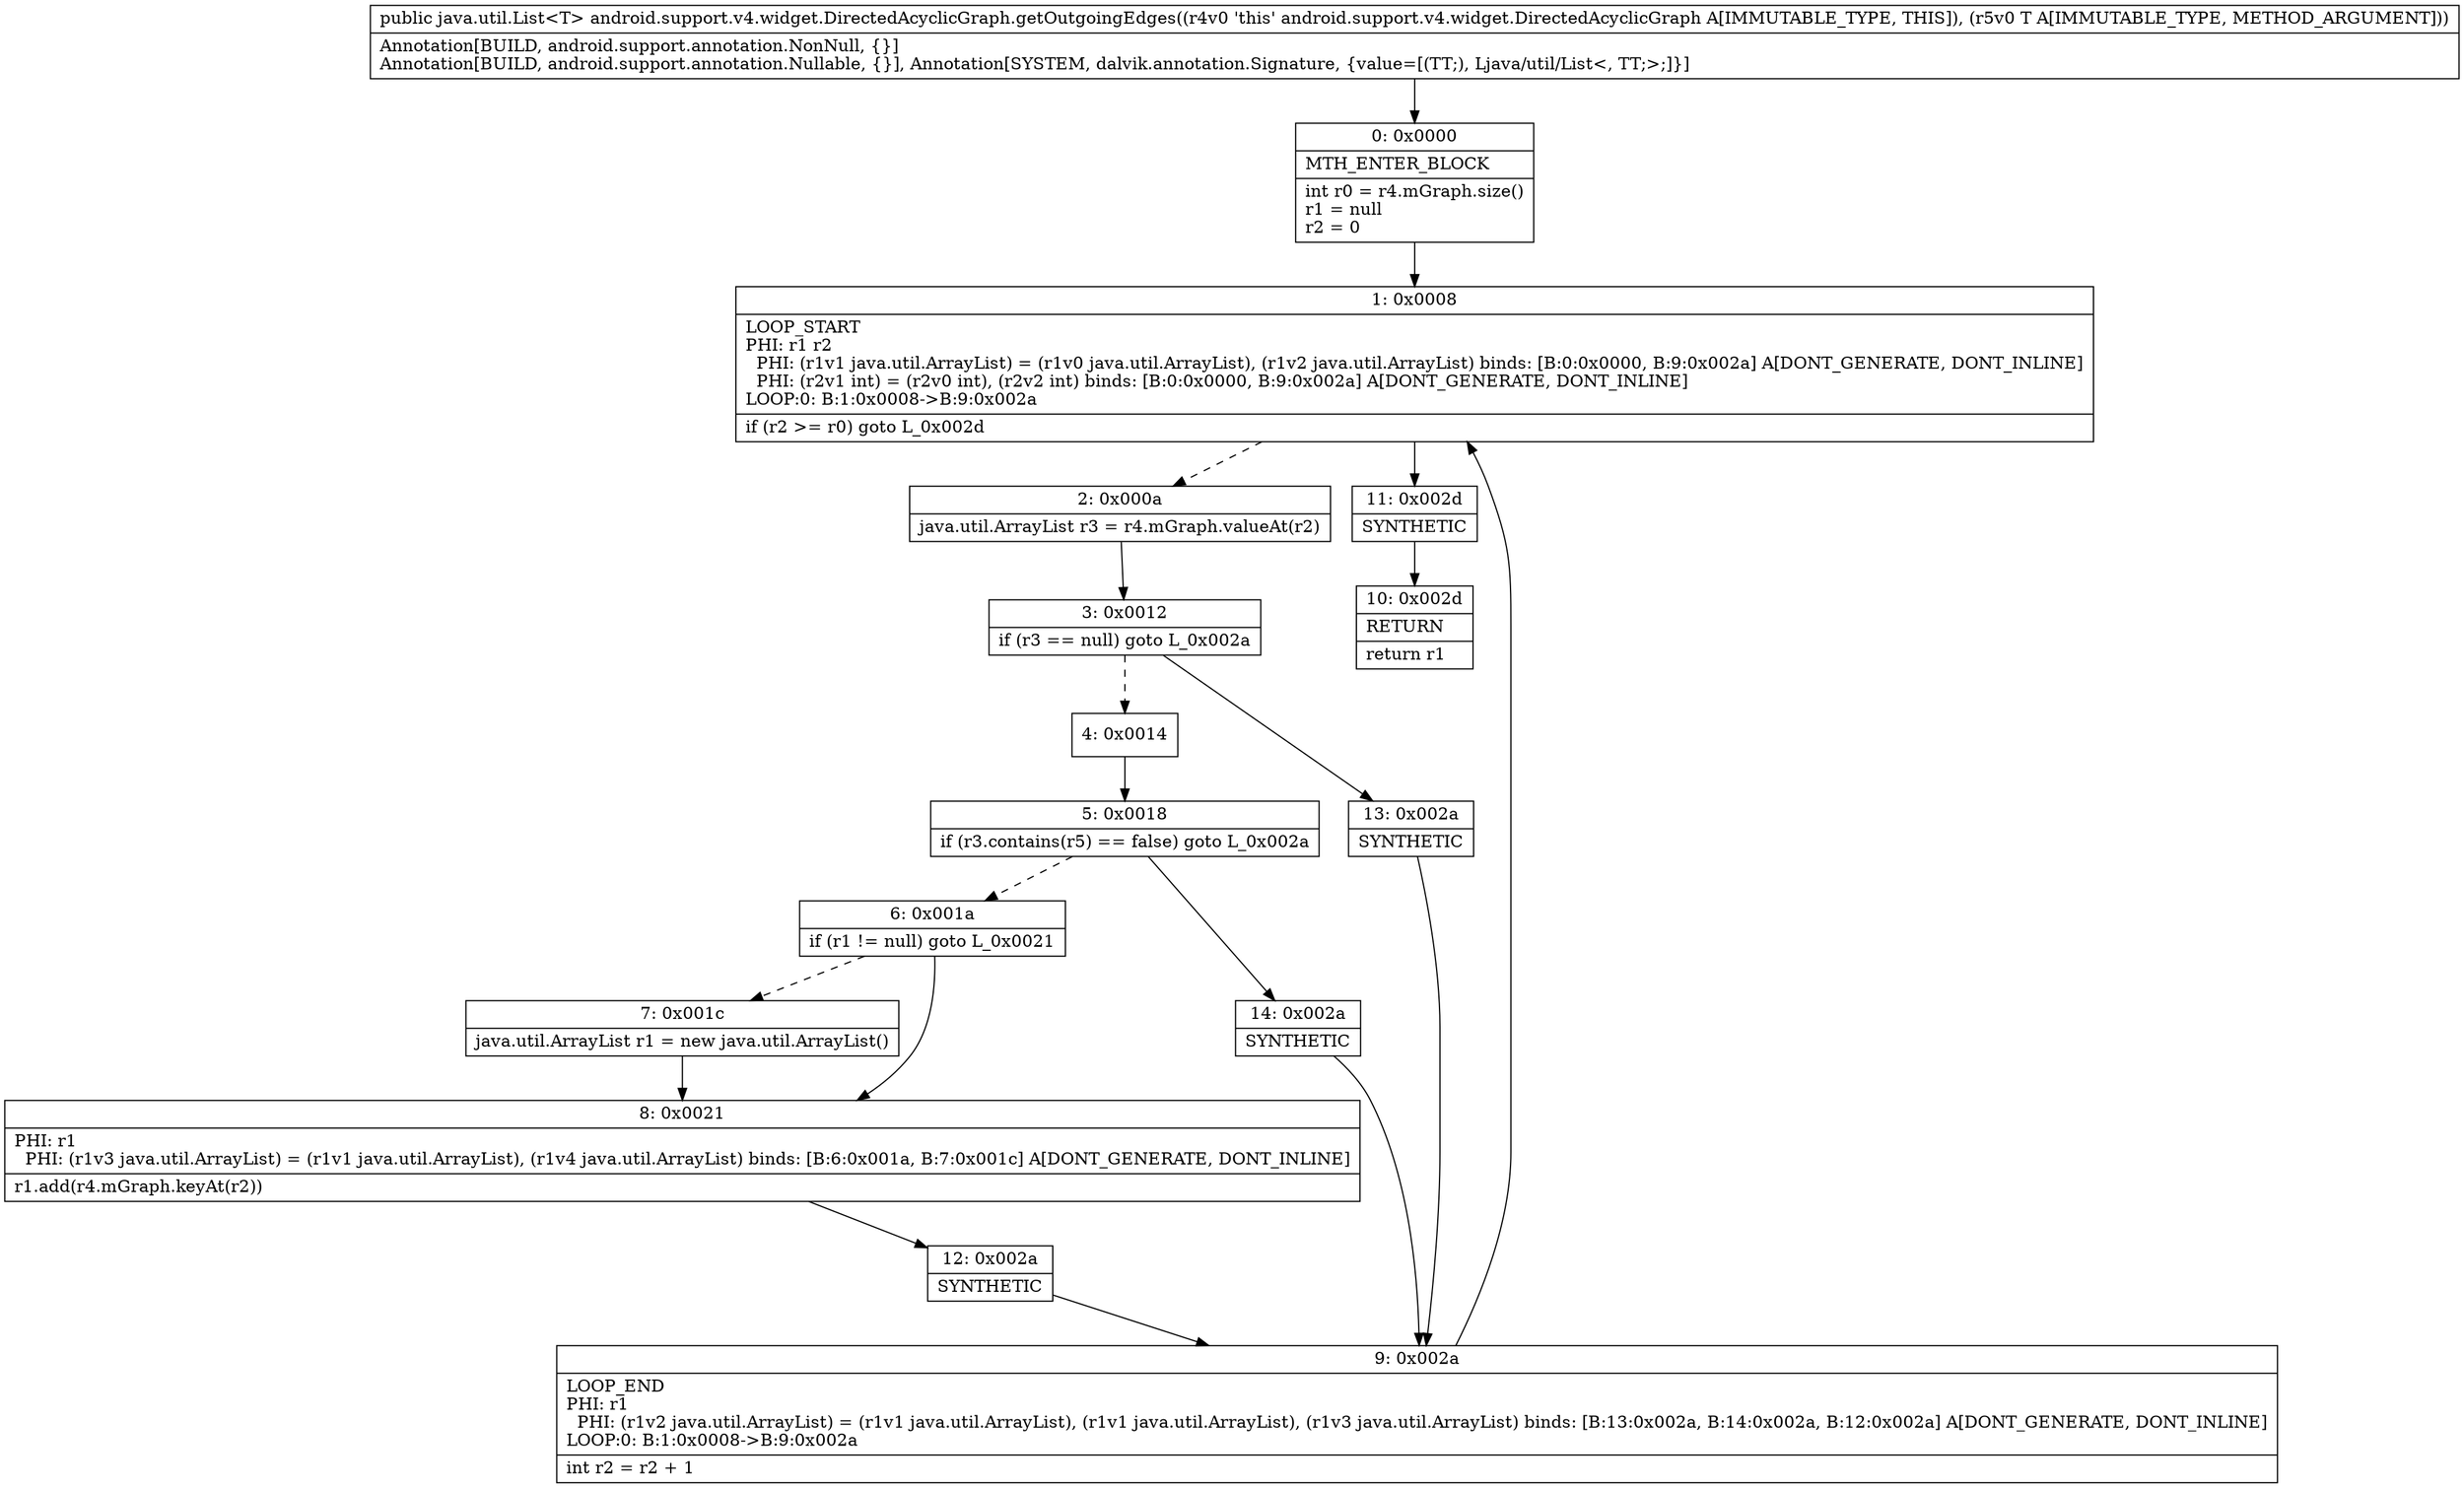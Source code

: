 digraph "CFG forandroid.support.v4.widget.DirectedAcyclicGraph.getOutgoingEdges(Ljava\/lang\/Object;)Ljava\/util\/List;" {
Node_0 [shape=record,label="{0\:\ 0x0000|MTH_ENTER_BLOCK\l|int r0 = r4.mGraph.size()\lr1 = null\lr2 = 0\l}"];
Node_1 [shape=record,label="{1\:\ 0x0008|LOOP_START\lPHI: r1 r2 \l  PHI: (r1v1 java.util.ArrayList) = (r1v0 java.util.ArrayList), (r1v2 java.util.ArrayList) binds: [B:0:0x0000, B:9:0x002a] A[DONT_GENERATE, DONT_INLINE]\l  PHI: (r2v1 int) = (r2v0 int), (r2v2 int) binds: [B:0:0x0000, B:9:0x002a] A[DONT_GENERATE, DONT_INLINE]\lLOOP:0: B:1:0x0008\-\>B:9:0x002a\l|if (r2 \>= r0) goto L_0x002d\l}"];
Node_2 [shape=record,label="{2\:\ 0x000a|java.util.ArrayList r3 = r4.mGraph.valueAt(r2)\l}"];
Node_3 [shape=record,label="{3\:\ 0x0012|if (r3 == null) goto L_0x002a\l}"];
Node_4 [shape=record,label="{4\:\ 0x0014}"];
Node_5 [shape=record,label="{5\:\ 0x0018|if (r3.contains(r5) == false) goto L_0x002a\l}"];
Node_6 [shape=record,label="{6\:\ 0x001a|if (r1 != null) goto L_0x0021\l}"];
Node_7 [shape=record,label="{7\:\ 0x001c|java.util.ArrayList r1 = new java.util.ArrayList()\l}"];
Node_8 [shape=record,label="{8\:\ 0x0021|PHI: r1 \l  PHI: (r1v3 java.util.ArrayList) = (r1v1 java.util.ArrayList), (r1v4 java.util.ArrayList) binds: [B:6:0x001a, B:7:0x001c] A[DONT_GENERATE, DONT_INLINE]\l|r1.add(r4.mGraph.keyAt(r2))\l}"];
Node_9 [shape=record,label="{9\:\ 0x002a|LOOP_END\lPHI: r1 \l  PHI: (r1v2 java.util.ArrayList) = (r1v1 java.util.ArrayList), (r1v1 java.util.ArrayList), (r1v3 java.util.ArrayList) binds: [B:13:0x002a, B:14:0x002a, B:12:0x002a] A[DONT_GENERATE, DONT_INLINE]\lLOOP:0: B:1:0x0008\-\>B:9:0x002a\l|int r2 = r2 + 1\l}"];
Node_10 [shape=record,label="{10\:\ 0x002d|RETURN\l|return r1\l}"];
Node_11 [shape=record,label="{11\:\ 0x002d|SYNTHETIC\l}"];
Node_12 [shape=record,label="{12\:\ 0x002a|SYNTHETIC\l}"];
Node_13 [shape=record,label="{13\:\ 0x002a|SYNTHETIC\l}"];
Node_14 [shape=record,label="{14\:\ 0x002a|SYNTHETIC\l}"];
MethodNode[shape=record,label="{public java.util.List\<T\> android.support.v4.widget.DirectedAcyclicGraph.getOutgoingEdges((r4v0 'this' android.support.v4.widget.DirectedAcyclicGraph A[IMMUTABLE_TYPE, THIS]), (r5v0 T A[IMMUTABLE_TYPE, METHOD_ARGUMENT]))  | Annotation[BUILD, android.support.annotation.NonNull, \{\}]\lAnnotation[BUILD, android.support.annotation.Nullable, \{\}], Annotation[SYSTEM, dalvik.annotation.Signature, \{value=[(TT;), Ljava\/util\/List\<, TT;\>;]\}]\l}"];
MethodNode -> Node_0;
Node_0 -> Node_1;
Node_1 -> Node_2[style=dashed];
Node_1 -> Node_11;
Node_2 -> Node_3;
Node_3 -> Node_4[style=dashed];
Node_3 -> Node_13;
Node_4 -> Node_5;
Node_5 -> Node_6[style=dashed];
Node_5 -> Node_14;
Node_6 -> Node_7[style=dashed];
Node_6 -> Node_8;
Node_7 -> Node_8;
Node_8 -> Node_12;
Node_9 -> Node_1;
Node_11 -> Node_10;
Node_12 -> Node_9;
Node_13 -> Node_9;
Node_14 -> Node_9;
}

